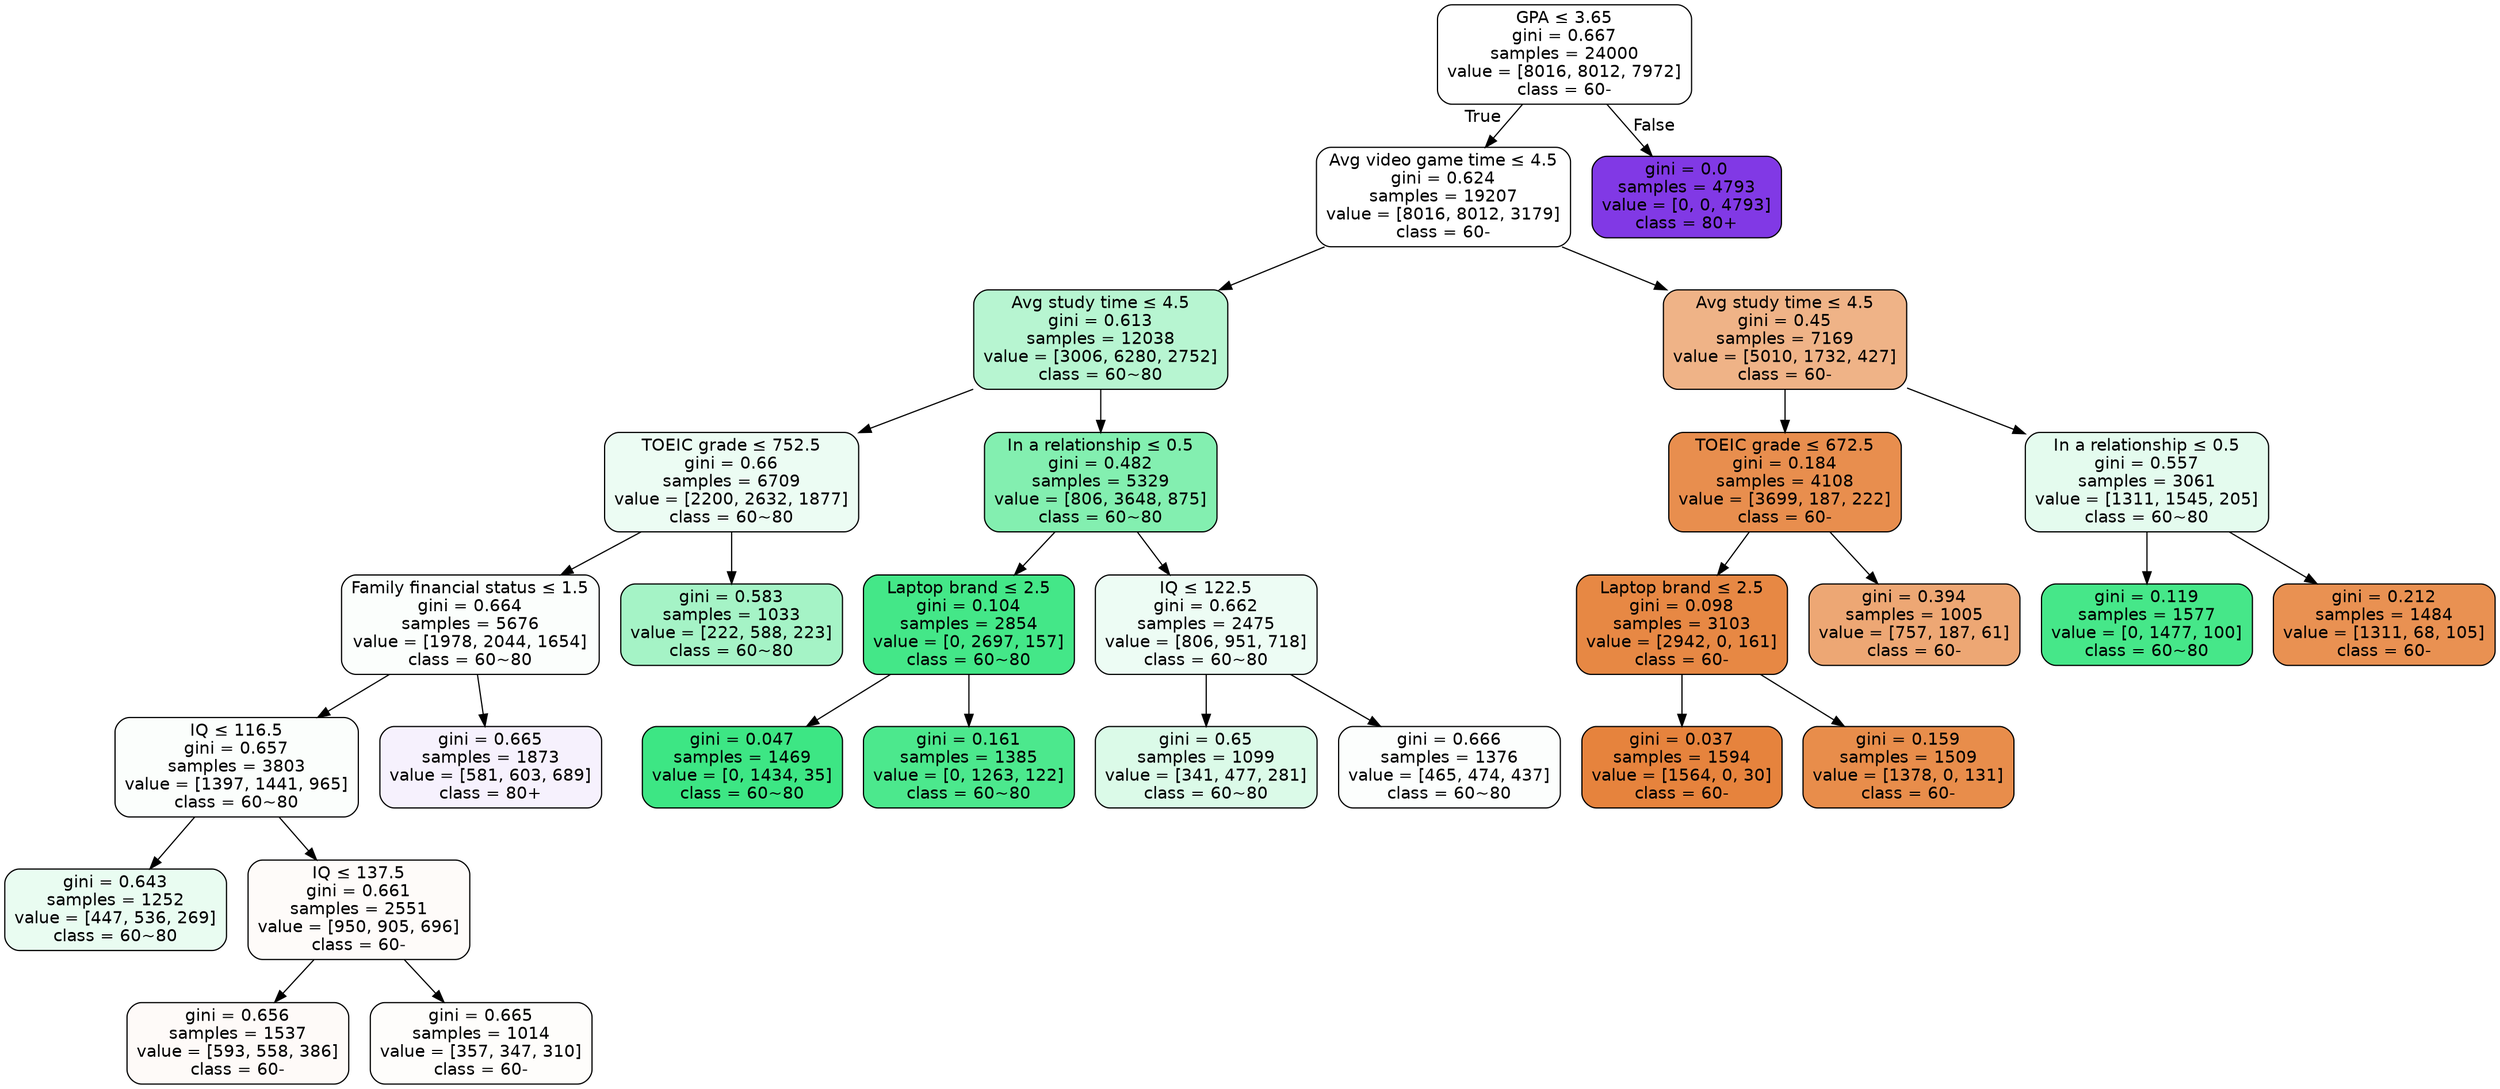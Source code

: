 digraph Tree {
node [shape=box, style="filled, rounded", color="black", fontname=helvetica] ;
edge [fontname=helvetica] ;
0 [label=<GPA &le; 3.65<br/>gini = 0.667<br/>samples = 24000<br/>value = [8016, 8012, 7972]<br/>class = 60->, fillcolor="#e5813900"] ;
1 [label=<Avg video game time &le; 4.5<br/>gini = 0.624<br/>samples = 19207<br/>value = [8016, 8012, 3179]<br/>class = 60->, fillcolor="#e5813900"] ;
0 -> 1 [labeldistance=2.5, labelangle=45, headlabel="True"] ;
2 [label=<Avg study time &le; 4.5<br/>gini = 0.613<br/>samples = 12038<br/>value = [3006, 6280, 2752]<br/>class = 60~80>, fillcolor="#39e5815c"] ;
1 -> 2 ;
3 [label=<TOEIC grade &le; 752.5<br/>gini = 0.66<br/>samples = 6709<br/>value = [2200, 2632, 1877]<br/>class = 60~80>, fillcolor="#39e58118"] ;
2 -> 3 ;
4 [label=<Family financial status &le; 1.5<br/>gini = 0.664<br/>samples = 5676<br/>value = [1978, 2044, 1654]<br/>class = 60~80>, fillcolor="#39e58105"] ;
3 -> 4 ;
5 [label=<IQ &le; 116.5<br/>gini = 0.657<br/>samples = 3803<br/>value = [1397, 1441, 965]<br/>class = 60~80>, fillcolor="#39e58105"] ;
4 -> 5 ;
6 [label=<gini = 0.643<br/>samples = 1252<br/>value = [447, 536, 269]<br/>class = 60~80>, fillcolor="#39e5811c"] ;
5 -> 6 ;
7 [label=<IQ &le; 137.5<br/>gini = 0.661<br/>samples = 2551<br/>value = [950, 905, 696]<br/>class = 60->, fillcolor="#e5813907"] ;
5 -> 7 ;
8 [label=<gini = 0.656<br/>samples = 1537<br/>value = [593, 558, 386]<br/>class = 60->, fillcolor="#e5813909"] ;
7 -> 8 ;
9 [label=<gini = 0.665<br/>samples = 1014<br/>value = [357, 347, 310]<br/>class = 60->, fillcolor="#e5813904"] ;
7 -> 9 ;
10 [label=<gini = 0.665<br/>samples = 1873<br/>value = [581, 603, 689]<br/>class = 80+>, fillcolor="#8139e511"] ;
4 -> 10 ;
11 [label=<gini = 0.583<br/>samples = 1033<br/>value = [222, 588, 223]<br/>class = 60~80>, fillcolor="#39e58173"] ;
3 -> 11 ;
12 [label=<In a relationship &le; 0.5<br/>gini = 0.482<br/>samples = 5329<br/>value = [806, 3648, 875]<br/>class = 60~80>, fillcolor="#39e5819f"] ;
2 -> 12 ;
13 [label=<Laptop brand &le; 2.5<br/>gini = 0.104<br/>samples = 2854<br/>value = [0, 2697, 157]<br/>class = 60~80>, fillcolor="#39e581f0"] ;
12 -> 13 ;
14 [label=<gini = 0.047<br/>samples = 1469<br/>value = [0, 1434, 35]<br/>class = 60~80>, fillcolor="#39e581f9"] ;
13 -> 14 ;
15 [label=<gini = 0.161<br/>samples = 1385<br/>value = [0, 1263, 122]<br/>class = 60~80>, fillcolor="#39e581e6"] ;
13 -> 15 ;
16 [label=<IQ &le; 122.5<br/>gini = 0.662<br/>samples = 2475<br/>value = [806, 951, 718]<br/>class = 60~80>, fillcolor="#39e58116"] ;
12 -> 16 ;
17 [label=<gini = 0.65<br/>samples = 1099<br/>value = [341, 477, 281]<br/>class = 60~80>, fillcolor="#39e5812e"] ;
16 -> 17 ;
18 [label=<gini = 0.666<br/>samples = 1376<br/>value = [465, 474, 437]<br/>class = 60~80>, fillcolor="#39e58103"] ;
16 -> 18 ;
19 [label=<Avg study time &le; 4.5<br/>gini = 0.45<br/>samples = 7169<br/>value = [5010, 1732, 427]<br/>class = 60->, fillcolor="#e581399a"] ;
1 -> 19 ;
20 [label=<TOEIC grade &le; 672.5<br/>gini = 0.184<br/>samples = 4108<br/>value = [3699, 187, 222]<br/>class = 60->, fillcolor="#e58139e4"] ;
19 -> 20 ;
21 [label=<Laptop brand &le; 2.5<br/>gini = 0.098<br/>samples = 3103<br/>value = [2942, 0, 161]<br/>class = 60->, fillcolor="#e58139f1"] ;
20 -> 21 ;
22 [label=<gini = 0.037<br/>samples = 1594<br/>value = [1564, 0, 30]<br/>class = 60->, fillcolor="#e58139fa"] ;
21 -> 22 ;
23 [label=<gini = 0.159<br/>samples = 1509<br/>value = [1378, 0, 131]<br/>class = 60->, fillcolor="#e58139e7"] ;
21 -> 23 ;
24 [label=<gini = 0.394<br/>samples = 1005<br/>value = [757, 187, 61]<br/>class = 60->, fillcolor="#e58139b2"] ;
20 -> 24 ;
25 [label=<In a relationship &le; 0.5<br/>gini = 0.557<br/>samples = 3061<br/>value = [1311, 1545, 205]<br/>class = 60~80>, fillcolor="#39e58122"] ;
19 -> 25 ;
26 [label=<gini = 0.119<br/>samples = 1577<br/>value = [0, 1477, 100]<br/>class = 60~80>, fillcolor="#39e581ee"] ;
25 -> 26 ;
27 [label=<gini = 0.212<br/>samples = 1484<br/>value = [1311, 68, 105]<br/>class = 60->, fillcolor="#e58139df"] ;
25 -> 27 ;
28 [label=<gini = 0.0<br/>samples = 4793<br/>value = [0, 0, 4793]<br/>class = 80+>, fillcolor="#8139e5ff"] ;
0 -> 28 [labeldistance=2.5, labelangle=-45, headlabel="False"] ;
}